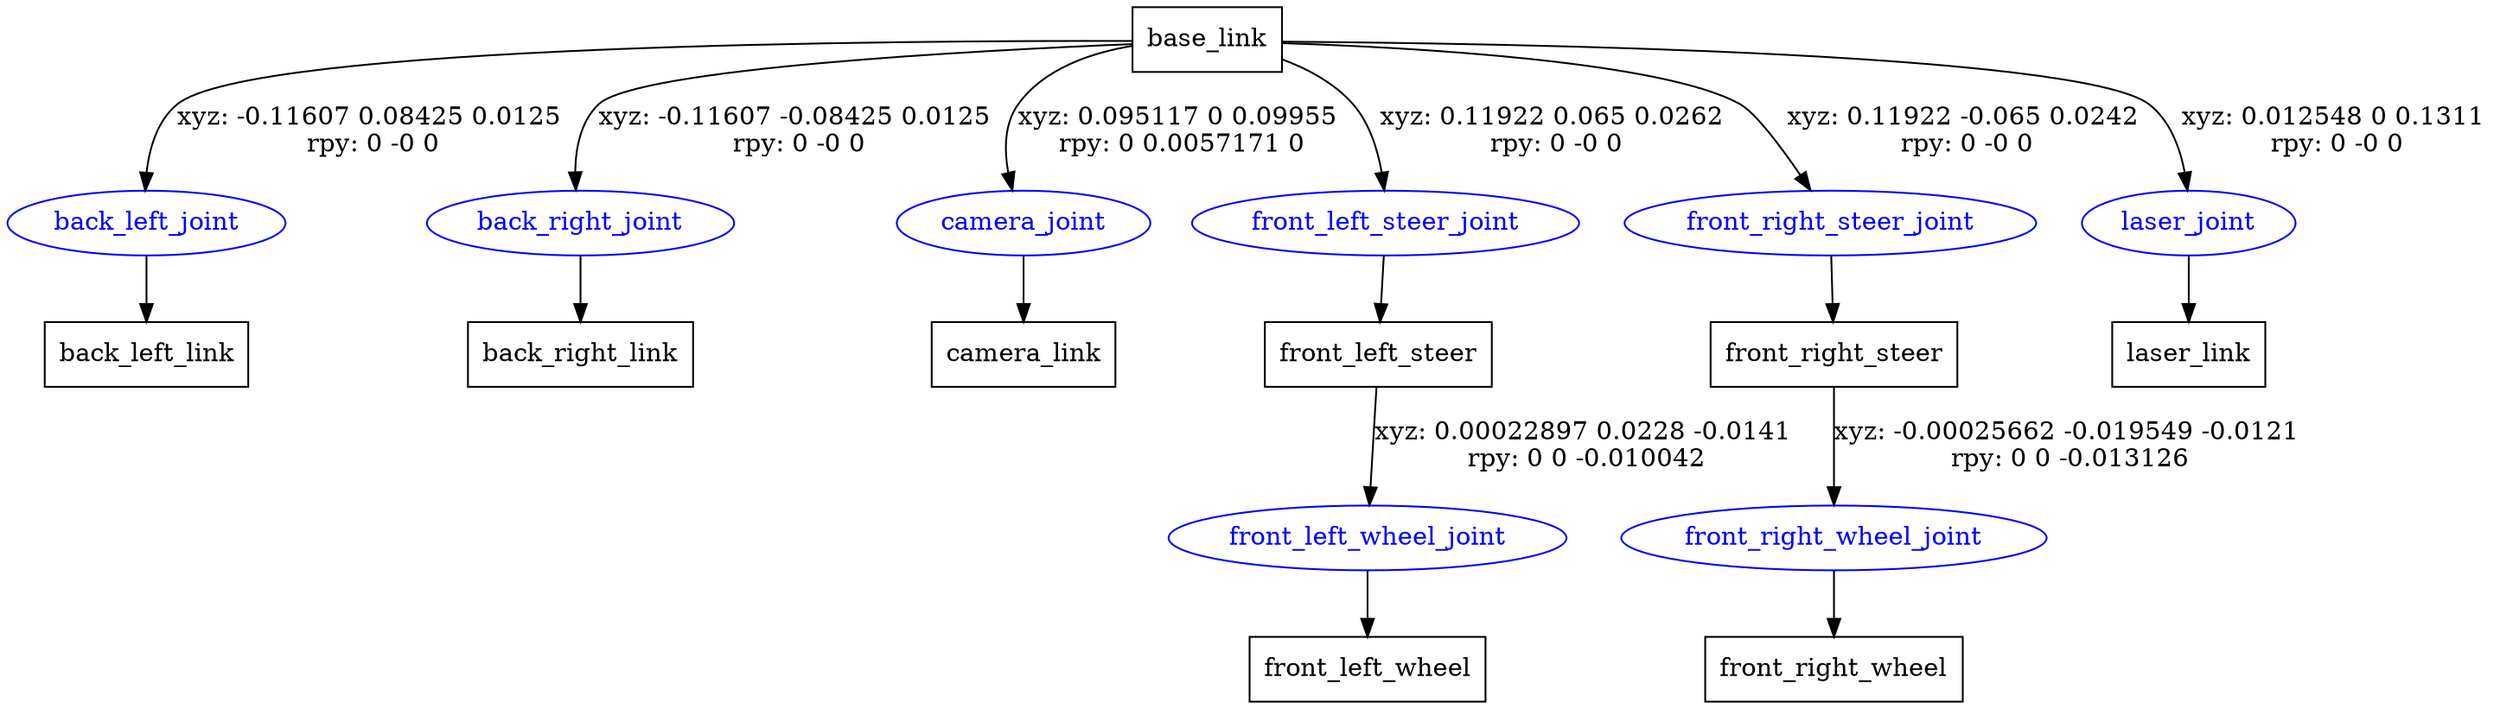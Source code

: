 digraph G {
node [shape=box];
"base_link" [label="base_link"];
"back_left_link" [label="back_left_link"];
"back_right_link" [label="back_right_link"];
"camera_link" [label="camera_link"];
"front_left_steer" [label="front_left_steer"];
"front_left_wheel" [label="front_left_wheel"];
"front_right_steer" [label="front_right_steer"];
"front_right_wheel" [label="front_right_wheel"];
"laser_link" [label="laser_link"];
node [shape=ellipse, color=blue, fontcolor=blue];
"base_link" -> "back_left_joint" [label="xyz: -0.11607 0.08425 0.0125 \nrpy: 0 -0 0"]
"back_left_joint" -> "back_left_link"
"base_link" -> "back_right_joint" [label="xyz: -0.11607 -0.08425 0.0125 \nrpy: 0 -0 0"]
"back_right_joint" -> "back_right_link"
"base_link" -> "camera_joint" [label="xyz: 0.095117 0 0.09955 \nrpy: 0 0.0057171 0"]
"camera_joint" -> "camera_link"
"base_link" -> "front_left_steer_joint" [label="xyz: 0.11922 0.065 0.0262 \nrpy: 0 -0 0"]
"front_left_steer_joint" -> "front_left_steer"
"front_left_steer" -> "front_left_wheel_joint" [label="xyz: 0.00022897 0.0228 -0.0141 \nrpy: 0 0 -0.010042"]
"front_left_wheel_joint" -> "front_left_wheel"
"base_link" -> "front_right_steer_joint" [label="xyz: 0.11922 -0.065 0.0242 \nrpy: 0 -0 0"]
"front_right_steer_joint" -> "front_right_steer"
"front_right_steer" -> "front_right_wheel_joint" [label="xyz: -0.00025662 -0.019549 -0.0121 \nrpy: 0 0 -0.013126"]
"front_right_wheel_joint" -> "front_right_wheel"
"base_link" -> "laser_joint" [label="xyz: 0.012548 0 0.1311 \nrpy: 0 -0 0"]
"laser_joint" -> "laser_link"
}
